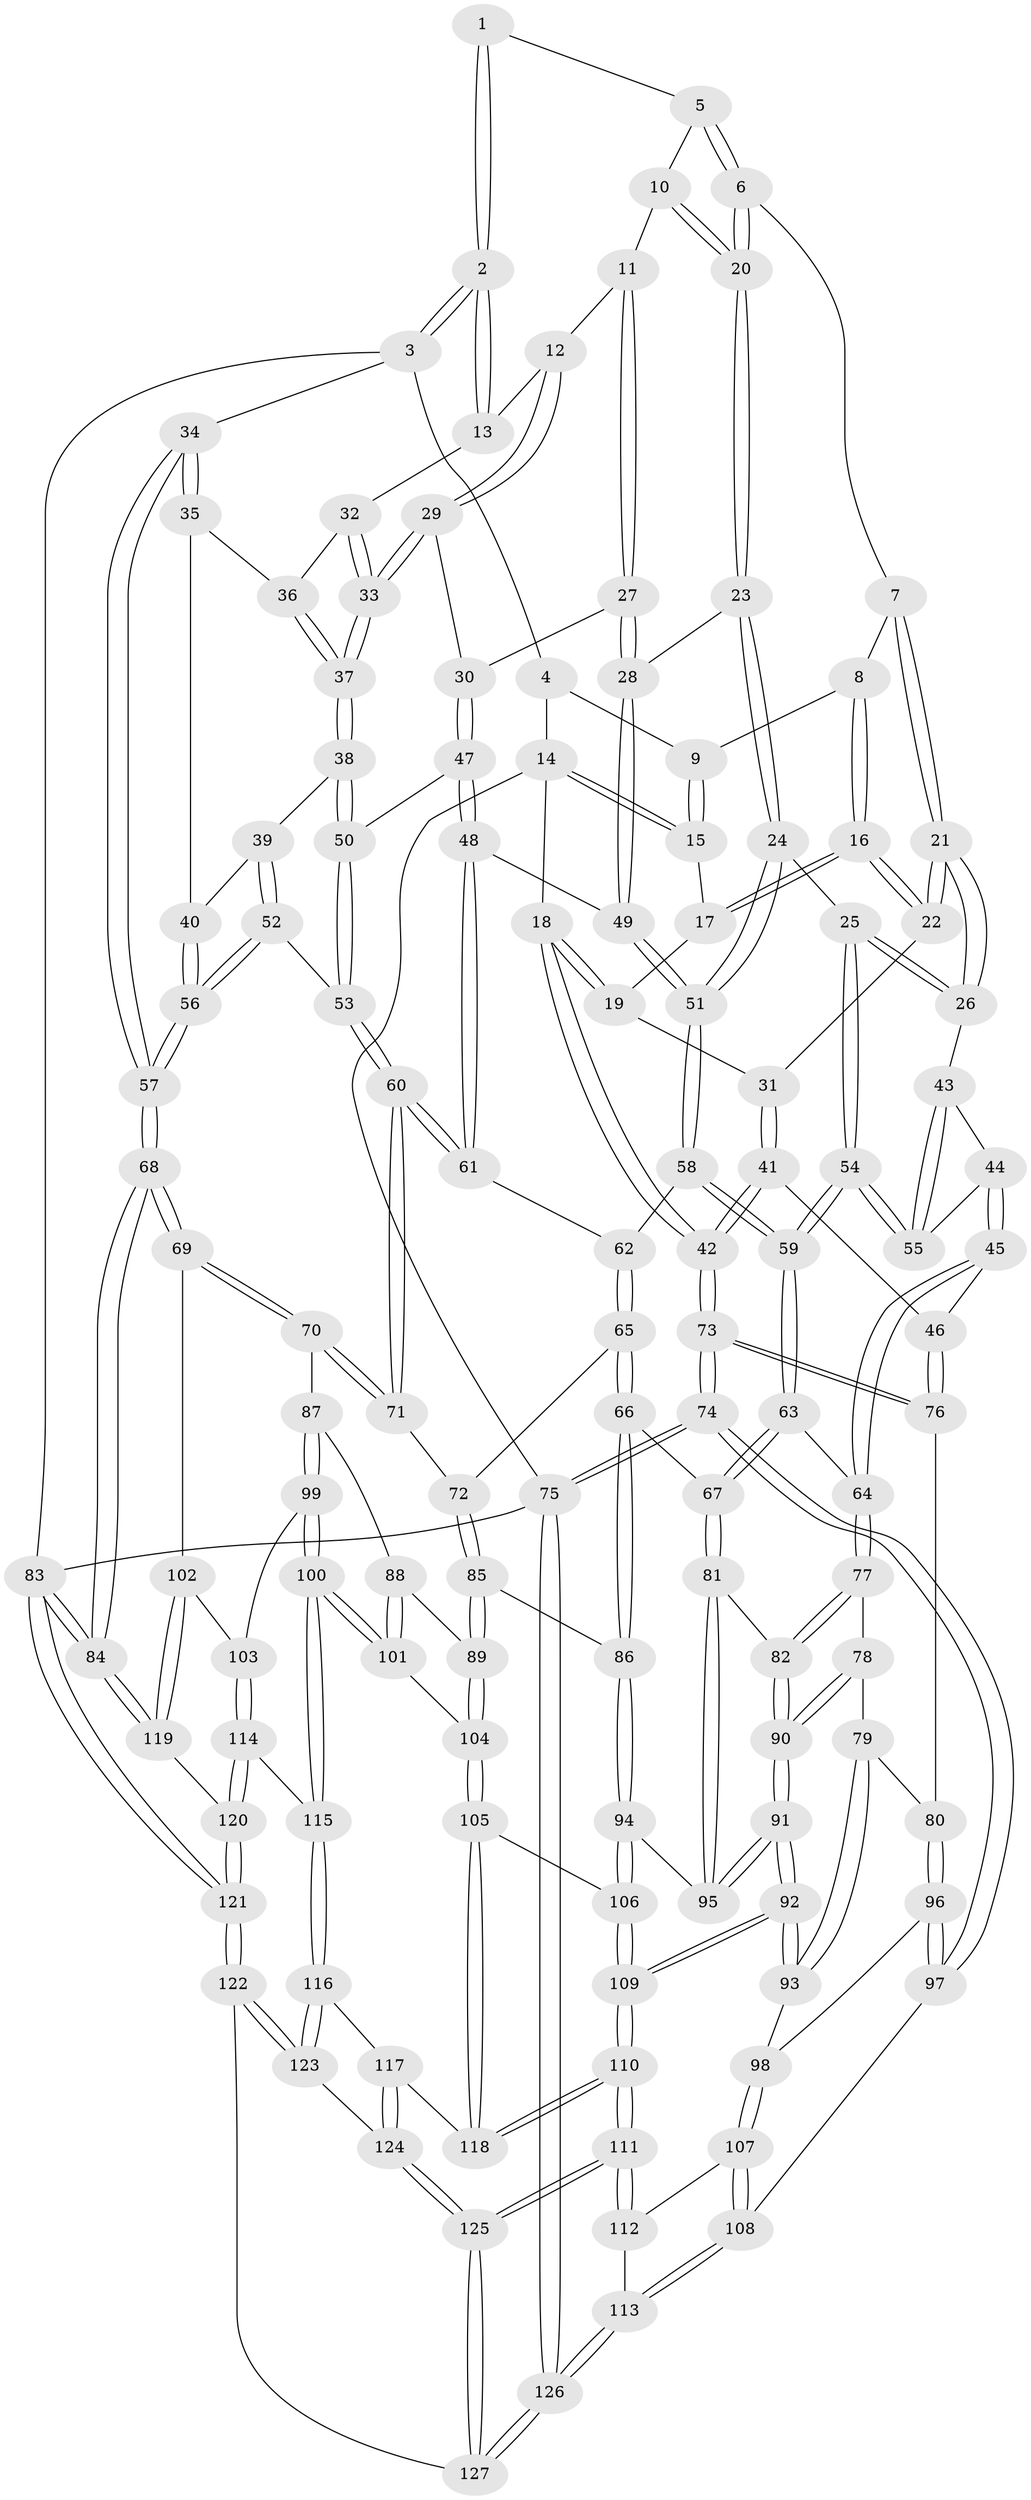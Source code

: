 // coarse degree distribution, {6: 0.15789473684210525, 10: 0.013157894736842105, 4: 0.3684210526315789, 5: 0.27631578947368424, 3: 0.14473684210526316, 7: 0.02631578947368421, 8: 0.013157894736842105}
// Generated by graph-tools (version 1.1) at 2025/21/03/04/25 18:21:14]
// undirected, 127 vertices, 314 edges
graph export_dot {
graph [start="1"]
  node [color=gray90,style=filled];
  1 [pos="+0.5719053647055006+0"];
  2 [pos="+1+0"];
  3 [pos="+1+0"];
  4 [pos="+0.2583895361058793+0"];
  5 [pos="+0.5816117446758448+0"];
  6 [pos="+0.48406072871817685+0.11384772988823107"];
  7 [pos="+0.40649064964684045+0.11615597914555778"];
  8 [pos="+0.27305194951337275+0"];
  9 [pos="+0.25547419424663+0"];
  10 [pos="+0.6624096214278993+0.07931594256889246"];
  11 [pos="+0.6965501828512775+0.10456797385905284"];
  12 [pos="+0.7520449800559882+0.10283949198218637"];
  13 [pos="+0.9580837423598285+0.04378374334399833"];
  14 [pos="+0+0.1269577295693058"];
  15 [pos="+0.12078254493592175+0.035951549283254766"];
  16 [pos="+0.25225377995228015+0.15884374636119442"];
  17 [pos="+0.11888366115692081+0.06459407772766317"];
  18 [pos="+0+0.28406108146975134"];
  19 [pos="+0.10024789921108142+0.15442681941410852"];
  20 [pos="+0.5373205998025625+0.18259308379623146"];
  21 [pos="+0.33848589905184584+0.22813679016484148"];
  22 [pos="+0.2540286343468367+0.19404106911045615"];
  23 [pos="+0.5423359862473066+0.25278178384363925"];
  24 [pos="+0.4981565174194506+0.2826883785923535"];
  25 [pos="+0.49576293060661847+0.28373371447645257"];
  26 [pos="+0.3557122960374319+0.25798255812740406"];
  27 [pos="+0.6843006062368887+0.1929920809045502"];
  28 [pos="+0.5907203553686416+0.2667548893459474"];
  29 [pos="+0.7802607970080406+0.2493020471475972"];
  30 [pos="+0.7513131551435615+0.252603081818894"];
  31 [pos="+0.2049725604493182+0.2128169114790915"];
  32 [pos="+0.9535679694014146+0.0542336813108917"];
  33 [pos="+0.7890053884959621+0.25118151270343336"];
  34 [pos="+1+0.37223118316772885"];
  35 [pos="+0.9251119517220223+0.2502890099097169"];
  36 [pos="+0.9265208862790404+0.1905403227508857"];
  37 [pos="+0.8219479145232348+0.2929395033543968"];
  38 [pos="+0.828166317936452+0.3061406668624139"];
  39 [pos="+0.8314712125194014+0.30834015359227035"];
  40 [pos="+0.913937557303575+0.315057449046764"];
  41 [pos="+0.1165933130101548+0.3986787248777837"];
  42 [pos="+0+0.34749440285889527"];
  43 [pos="+0.3536579903094641+0.26436212150707983"];
  44 [pos="+0.290468353378481+0.37442952458229395"];
  45 [pos="+0.22022409939000154+0.447145418927053"];
  46 [pos="+0.17886268963145704+0.4480822282208903"];
  47 [pos="+0.6855275038085563+0.3334184649636664"];
  48 [pos="+0.6810133813672307+0.3354989623672236"];
  49 [pos="+0.6314502449036314+0.31175112559397905"];
  50 [pos="+0.7703925949568444+0.3509989161761721"];
  51 [pos="+0.5774494292624289+0.41467317712810453"];
  52 [pos="+0.8433530724468296+0.4552494157184627"];
  53 [pos="+0.7942775120789014+0.46381707849764275"];
  54 [pos="+0.45934490744154594+0.4531252038868464"];
  55 [pos="+0.4127833862997852+0.40856719039513933"];
  56 [pos="+1+0.49696813175458193"];
  57 [pos="+1+0.5324427460564461"];
  58 [pos="+0.5746890801134661+0.444732356335139"];
  59 [pos="+0.4645836524999135+0.48147170363679204"];
  60 [pos="+0.7282302132566091+0.4984458116984866"];
  61 [pos="+0.6921081892280176+0.4626438359721883"];
  62 [pos="+0.5994473504804428+0.4533857941540418"];
  63 [pos="+0.4522337960777615+0.5081120574163469"];
  64 [pos="+0.3135388810008257+0.5062436285926228"];
  65 [pos="+0.5916405565506544+0.5877532850053194"];
  66 [pos="+0.5389466343090555+0.6021745641972069"];
  67 [pos="+0.474961038862898+0.5695219494092472"];
  68 [pos="+1+0.5990704021613966"];
  69 [pos="+1+0.6162932764898853"];
  70 [pos="+0.7773490137779162+0.627409205022575"];
  71 [pos="+0.7184354672195937+0.5688854379349711"];
  72 [pos="+0.692421947969143+0.5826560780298058"];
  73 [pos="+0+0.6932543740648597"];
  74 [pos="+0+0.7536086465591177"];
  75 [pos="+0+1"];
  76 [pos="+0.15909137288244243+0.5405074803607678"];
  77 [pos="+0.30465807800634587+0.6214233713252751"];
  78 [pos="+0.298152264368208+0.6308399989591198"];
  79 [pos="+0.28798653672510927+0.6331297246251534"];
  80 [pos="+0.16994420945667144+0.6178089748277431"];
  81 [pos="+0.44159709052181+0.6200971570829459"];
  82 [pos="+0.40823267384127643+0.6349006117812487"];
  83 [pos="+1+1"];
  84 [pos="+1+0.8449646279701865"];
  85 [pos="+0.6400383233841473+0.7201025938097694"];
  86 [pos="+0.5687133628534015+0.7212123737077769"];
  87 [pos="+0.7668224055352726+0.7244392795765582"];
  88 [pos="+0.7212068914040827+0.736525477050602"];
  89 [pos="+0.6650180341985387+0.7400094378149331"];
  90 [pos="+0.33680965254587175+0.734438246377089"];
  91 [pos="+0.3343626848638262+0.7757601629960884"];
  92 [pos="+0.3308508990619747+0.786979182682932"];
  93 [pos="+0.21002706702597482+0.7509683009503784"];
  94 [pos="+0.5218881662008877+0.7801916038773041"];
  95 [pos="+0.4491849345862023+0.6943341669436041"];
  96 [pos="+0.1600673862104062+0.6479239274121215"];
  97 [pos="+0+0.7545418465772924"];
  98 [pos="+0.20758712322076778+0.7507798760318889"];
  99 [pos="+0.7720466207925609+0.7309980742874563"];
  100 [pos="+0.72450545754082+0.8408675220728011"];
  101 [pos="+0.7136500270019677+0.8331814181660261"];
  102 [pos="+0.8858499247162341+0.786882118682628"];
  103 [pos="+0.8428083683947911+0.7870988486049961"];
  104 [pos="+0.6622524728777283+0.8131223865383419"];
  105 [pos="+0.5982938339428349+0.8633388352023629"];
  106 [pos="+0.5171862806749566+0.7980912605319102"];
  107 [pos="+0.17214260504721565+0.7840094248933752"];
  108 [pos="+0.08535455288866486+0.8098469859059276"];
  109 [pos="+0.3769340571785897+0.8784282110562227"];
  110 [pos="+0.3393714307091387+1"];
  111 [pos="+0.3309911914846627+1"];
  112 [pos="+0.1780535063417753+0.8008490079017494"];
  113 [pos="+0.16078477353897216+0.9707264961676051"];
  114 [pos="+0.7614463347379572+0.8851103994656678"];
  115 [pos="+0.7551086037673264+0.8845834734466418"];
  116 [pos="+0.6747736932486087+0.9362973587399112"];
  117 [pos="+0.6170077486332988+0.9019117512682318"];
  118 [pos="+0.6000459983235037+0.8698334932972251"];
  119 [pos="+0.8996023717694104+0.869221310257923"];
  120 [pos="+0.8930163292947038+1"];
  121 [pos="+1+1"];
  122 [pos="+0.7369662916423354+1"];
  123 [pos="+0.6815511853867187+1"];
  124 [pos="+0.5664349696864897+0.9693707775726018"];
  125 [pos="+0.3162227567359149+1"];
  126 [pos="+0.25681083842908564+1"];
  127 [pos="+0.3060033441109031+1"];
  1 -- 2;
  1 -- 2;
  1 -- 5;
  2 -- 3;
  2 -- 3;
  2 -- 13;
  2 -- 13;
  3 -- 4;
  3 -- 34;
  3 -- 83;
  4 -- 9;
  4 -- 14;
  5 -- 6;
  5 -- 6;
  5 -- 10;
  6 -- 7;
  6 -- 20;
  6 -- 20;
  7 -- 8;
  7 -- 21;
  7 -- 21;
  8 -- 9;
  8 -- 16;
  8 -- 16;
  9 -- 15;
  9 -- 15;
  10 -- 11;
  10 -- 20;
  10 -- 20;
  11 -- 12;
  11 -- 27;
  11 -- 27;
  12 -- 13;
  12 -- 29;
  12 -- 29;
  13 -- 32;
  14 -- 15;
  14 -- 15;
  14 -- 18;
  14 -- 75;
  15 -- 17;
  16 -- 17;
  16 -- 17;
  16 -- 22;
  16 -- 22;
  17 -- 19;
  18 -- 19;
  18 -- 19;
  18 -- 42;
  18 -- 42;
  19 -- 31;
  20 -- 23;
  20 -- 23;
  21 -- 22;
  21 -- 22;
  21 -- 26;
  21 -- 26;
  22 -- 31;
  23 -- 24;
  23 -- 24;
  23 -- 28;
  24 -- 25;
  24 -- 51;
  24 -- 51;
  25 -- 26;
  25 -- 26;
  25 -- 54;
  25 -- 54;
  26 -- 43;
  27 -- 28;
  27 -- 28;
  27 -- 30;
  28 -- 49;
  28 -- 49;
  29 -- 30;
  29 -- 33;
  29 -- 33;
  30 -- 47;
  30 -- 47;
  31 -- 41;
  31 -- 41;
  32 -- 33;
  32 -- 33;
  32 -- 36;
  33 -- 37;
  33 -- 37;
  34 -- 35;
  34 -- 35;
  34 -- 57;
  34 -- 57;
  35 -- 36;
  35 -- 40;
  36 -- 37;
  36 -- 37;
  37 -- 38;
  37 -- 38;
  38 -- 39;
  38 -- 50;
  38 -- 50;
  39 -- 40;
  39 -- 52;
  39 -- 52;
  40 -- 56;
  40 -- 56;
  41 -- 42;
  41 -- 42;
  41 -- 46;
  42 -- 73;
  42 -- 73;
  43 -- 44;
  43 -- 55;
  43 -- 55;
  44 -- 45;
  44 -- 45;
  44 -- 55;
  45 -- 46;
  45 -- 64;
  45 -- 64;
  46 -- 76;
  46 -- 76;
  47 -- 48;
  47 -- 48;
  47 -- 50;
  48 -- 49;
  48 -- 61;
  48 -- 61;
  49 -- 51;
  49 -- 51;
  50 -- 53;
  50 -- 53;
  51 -- 58;
  51 -- 58;
  52 -- 53;
  52 -- 56;
  52 -- 56;
  53 -- 60;
  53 -- 60;
  54 -- 55;
  54 -- 55;
  54 -- 59;
  54 -- 59;
  56 -- 57;
  56 -- 57;
  57 -- 68;
  57 -- 68;
  58 -- 59;
  58 -- 59;
  58 -- 62;
  59 -- 63;
  59 -- 63;
  60 -- 61;
  60 -- 61;
  60 -- 71;
  60 -- 71;
  61 -- 62;
  62 -- 65;
  62 -- 65;
  63 -- 64;
  63 -- 67;
  63 -- 67;
  64 -- 77;
  64 -- 77;
  65 -- 66;
  65 -- 66;
  65 -- 72;
  66 -- 67;
  66 -- 86;
  66 -- 86;
  67 -- 81;
  67 -- 81;
  68 -- 69;
  68 -- 69;
  68 -- 84;
  68 -- 84;
  69 -- 70;
  69 -- 70;
  69 -- 102;
  70 -- 71;
  70 -- 71;
  70 -- 87;
  71 -- 72;
  72 -- 85;
  72 -- 85;
  73 -- 74;
  73 -- 74;
  73 -- 76;
  73 -- 76;
  74 -- 75;
  74 -- 75;
  74 -- 97;
  74 -- 97;
  75 -- 126;
  75 -- 126;
  75 -- 83;
  76 -- 80;
  77 -- 78;
  77 -- 82;
  77 -- 82;
  78 -- 79;
  78 -- 90;
  78 -- 90;
  79 -- 80;
  79 -- 93;
  79 -- 93;
  80 -- 96;
  80 -- 96;
  81 -- 82;
  81 -- 95;
  81 -- 95;
  82 -- 90;
  82 -- 90;
  83 -- 84;
  83 -- 84;
  83 -- 121;
  83 -- 121;
  84 -- 119;
  84 -- 119;
  85 -- 86;
  85 -- 89;
  85 -- 89;
  86 -- 94;
  86 -- 94;
  87 -- 88;
  87 -- 99;
  87 -- 99;
  88 -- 89;
  88 -- 101;
  88 -- 101;
  89 -- 104;
  89 -- 104;
  90 -- 91;
  90 -- 91;
  91 -- 92;
  91 -- 92;
  91 -- 95;
  91 -- 95;
  92 -- 93;
  92 -- 93;
  92 -- 109;
  92 -- 109;
  93 -- 98;
  94 -- 95;
  94 -- 106;
  94 -- 106;
  96 -- 97;
  96 -- 97;
  96 -- 98;
  97 -- 108;
  98 -- 107;
  98 -- 107;
  99 -- 100;
  99 -- 100;
  99 -- 103;
  100 -- 101;
  100 -- 101;
  100 -- 115;
  100 -- 115;
  101 -- 104;
  102 -- 103;
  102 -- 119;
  102 -- 119;
  103 -- 114;
  103 -- 114;
  104 -- 105;
  104 -- 105;
  105 -- 106;
  105 -- 118;
  105 -- 118;
  106 -- 109;
  106 -- 109;
  107 -- 108;
  107 -- 108;
  107 -- 112;
  108 -- 113;
  108 -- 113;
  109 -- 110;
  109 -- 110;
  110 -- 111;
  110 -- 111;
  110 -- 118;
  110 -- 118;
  111 -- 112;
  111 -- 112;
  111 -- 125;
  111 -- 125;
  112 -- 113;
  113 -- 126;
  113 -- 126;
  114 -- 115;
  114 -- 120;
  114 -- 120;
  115 -- 116;
  115 -- 116;
  116 -- 117;
  116 -- 123;
  116 -- 123;
  117 -- 118;
  117 -- 124;
  117 -- 124;
  119 -- 120;
  120 -- 121;
  120 -- 121;
  121 -- 122;
  121 -- 122;
  122 -- 123;
  122 -- 123;
  122 -- 127;
  123 -- 124;
  124 -- 125;
  124 -- 125;
  125 -- 127;
  125 -- 127;
  126 -- 127;
  126 -- 127;
}
